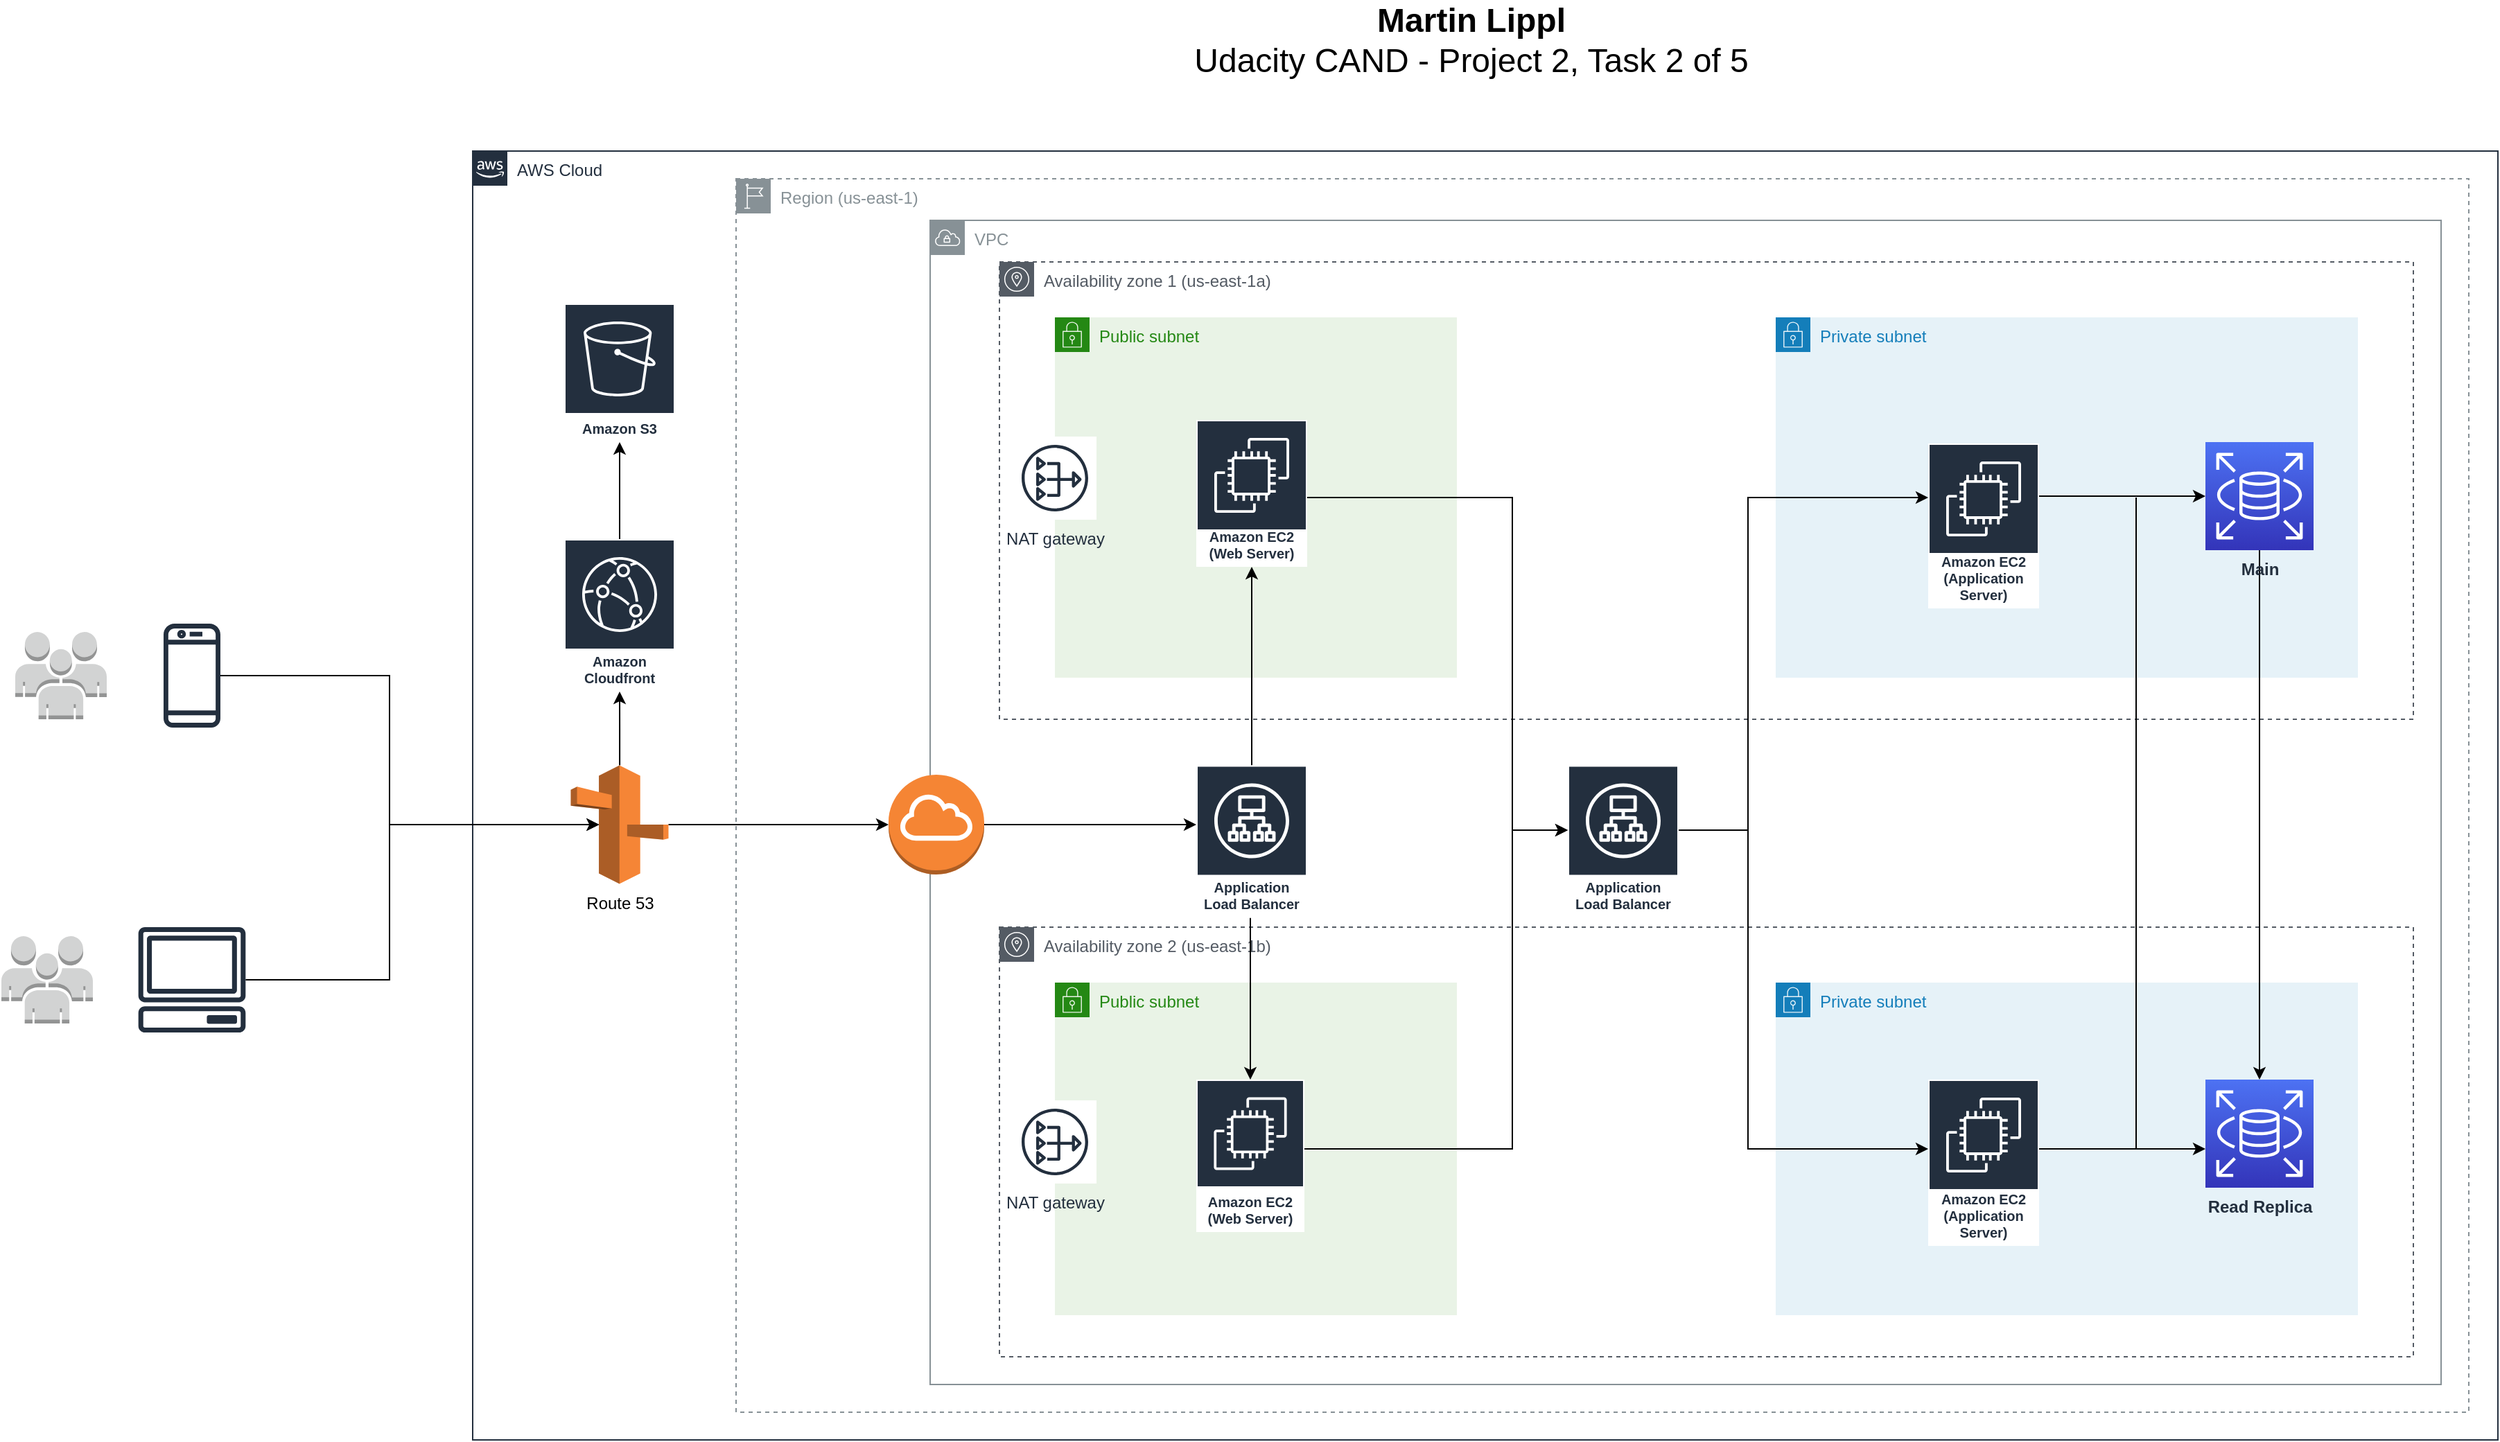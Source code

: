 <mxfile version="13.9.9" type="device"><diagram id="vCxoBxFbt8j2XZeoxxdq" name="Seite-1"><mxGraphModel dx="2858" dy="2343" grid="1" gridSize="10" guides="1" tooltips="1" connect="1" arrows="1" fold="1" page="1" pageScale="1" pageWidth="827" pageHeight="1169" math="0" shadow="0"><root><mxCell id="0"/><mxCell id="1" parent="0"/><mxCell id="AXmqB7HKqnvRL_5yinR9-2" value="AWS Cloud" style="points=[[0,0],[0.25,0],[0.5,0],[0.75,0],[1,0],[1,0.25],[1,0.5],[1,0.75],[1,1],[0.75,1],[0.5,1],[0.25,1],[0,1],[0,0.75],[0,0.5],[0,0.25]];outlineConnect=0;gradientColor=none;html=1;whiteSpace=wrap;fontSize=12;fontStyle=0;shape=mxgraph.aws4.group;grIcon=mxgraph.aws4.group_aws_cloud_alt;strokeColor=#232F3E;fillColor=none;verticalAlign=top;align=left;spacingLeft=30;fontColor=#232F3E;dashed=0;" parent="1" vertex="1"><mxGeometry x="-220" y="50" width="1461" height="930" as="geometry"/></mxCell><mxCell id="AXmqB7HKqnvRL_5yinR9-1" value="Region (us-east-1)" style="outlineConnect=0;gradientColor=none;html=1;whiteSpace=wrap;fontSize=12;fontStyle=0;shape=mxgraph.aws4.group;grIcon=mxgraph.aws4.group_region;strokeColor=#879196;fillColor=none;verticalAlign=top;align=left;spacingLeft=30;fontColor=#879196;dashed=1;" parent="1" vertex="1"><mxGeometry x="-30" y="70" width="1250" height="890" as="geometry"/></mxCell><mxCell id="qZ1vwdnD0bLBdPy5MXWT-5" value="VPC" style="outlineConnect=0;gradientColor=none;html=1;whiteSpace=wrap;fontSize=12;fontStyle=0;shape=mxgraph.aws4.group;grIcon=mxgraph.aws4.group_vpc;strokeColor=#879196;fillColor=none;verticalAlign=top;align=left;spacingLeft=30;fontColor=#879196;dashed=0;" parent="1" vertex="1"><mxGeometry x="110" y="100" width="1090" height="840" as="geometry"/></mxCell><mxCell id="fI2tNR_P9Hopi8W9nrvC-7" value="Availability zone 2 (us-east-1b)" style="outlineConnect=0;gradientColor=none;html=1;whiteSpace=wrap;fontSize=12;fontStyle=0;shape=mxgraph.aws4.group;grIcon=mxgraph.aws4.group_availability_zone;strokeColor=#545B64;fillColor=none;verticalAlign=top;align=left;spacingLeft=30;fontColor=#545B64;dashed=1;" parent="1" vertex="1"><mxGeometry x="160" y="610" width="1020" height="310" as="geometry"/></mxCell><mxCell id="fI2tNR_P9Hopi8W9nrvC-6" value="Availability zone 1 (us-east-1a)" style="outlineConnect=0;gradientColor=none;html=1;whiteSpace=wrap;fontSize=12;fontStyle=0;shape=mxgraph.aws4.group;grIcon=mxgraph.aws4.group_availability_zone;strokeColor=#545B64;fillColor=none;verticalAlign=top;align=left;spacingLeft=30;fontColor=#545B64;dashed=1;" parent="1" vertex="1"><mxGeometry x="160" y="130" width="1020" height="330" as="geometry"/></mxCell><mxCell id="qZ1vwdnD0bLBdPy5MXWT-6" value="Public subnet" style="points=[[0,0],[0.25,0],[0.5,0],[0.75,0],[1,0],[1,0.25],[1,0.5],[1,0.75],[1,1],[0.75,1],[0.5,1],[0.25,1],[0,1],[0,0.75],[0,0.5],[0,0.25]];outlineConnect=0;gradientColor=none;html=1;whiteSpace=wrap;fontSize=12;fontStyle=0;shape=mxgraph.aws4.group;grIcon=mxgraph.aws4.group_security_group;grStroke=0;strokeColor=#248814;fillColor=#E9F3E6;verticalAlign=top;align=left;spacingLeft=30;fontColor=#248814;dashed=0;" parent="1" vertex="1"><mxGeometry x="200" y="170" width="290" height="260" as="geometry"/></mxCell><mxCell id="qZ1vwdnD0bLBdPy5MXWT-7" value="Public subnet" style="points=[[0,0],[0.25,0],[0.5,0],[0.75,0],[1,0],[1,0.25],[1,0.5],[1,0.75],[1,1],[0.75,1],[0.5,1],[0.25,1],[0,1],[0,0.75],[0,0.5],[0,0.25]];outlineConnect=0;gradientColor=none;html=1;whiteSpace=wrap;fontSize=12;fontStyle=0;shape=mxgraph.aws4.group;grIcon=mxgraph.aws4.group_security_group;grStroke=0;strokeColor=#248814;fillColor=#E9F3E6;verticalAlign=top;align=left;spacingLeft=30;fontColor=#248814;dashed=0;" parent="1" vertex="1"><mxGeometry x="200" y="650" width="290" height="240" as="geometry"/></mxCell><mxCell id="qZ1vwdnD0bLBdPy5MXWT-8" value="Private subnet" style="points=[[0,0],[0.25,0],[0.5,0],[0.75,0],[1,0],[1,0.25],[1,0.5],[1,0.75],[1,1],[0.75,1],[0.5,1],[0.25,1],[0,1],[0,0.75],[0,0.5],[0,0.25]];outlineConnect=0;gradientColor=none;html=1;whiteSpace=wrap;fontSize=12;fontStyle=0;shape=mxgraph.aws4.group;grIcon=mxgraph.aws4.group_security_group;grStroke=0;strokeColor=#147EBA;fillColor=#E6F2F8;verticalAlign=top;align=left;spacingLeft=30;fontColor=#147EBA;dashed=0;" parent="1" vertex="1"><mxGeometry x="720" y="170" width="420" height="260" as="geometry"/></mxCell><mxCell id="qZ1vwdnD0bLBdPy5MXWT-9" value="Private subnet" style="points=[[0,0],[0.25,0],[0.5,0],[0.75,0],[1,0],[1,0.25],[1,0.5],[1,0.75],[1,1],[0.75,1],[0.5,1],[0.25,1],[0,1],[0,0.75],[0,0.5],[0,0.25]];outlineConnect=0;gradientColor=none;html=1;whiteSpace=wrap;fontSize=12;fontStyle=0;shape=mxgraph.aws4.group;grIcon=mxgraph.aws4.group_security_group;grStroke=0;strokeColor=#147EBA;fillColor=#E6F2F8;verticalAlign=top;align=left;spacingLeft=30;fontColor=#147EBA;dashed=0;" parent="1" vertex="1"><mxGeometry x="720" y="650" width="420" height="240" as="geometry"/></mxCell><mxCell id="_Ro99uCYv569HIiRUcaA-17" value="" style="edgeStyle=orthogonalEdgeStyle;rounded=0;orthogonalLoop=1;jettySize=auto;html=1;" edge="1" parent="1" source="fI2tNR_P9Hopi8W9nrvC-3" target="_Ro99uCYv569HIiRUcaA-6"><mxGeometry relative="1" as="geometry"/></mxCell><mxCell id="_Ro99uCYv569HIiRUcaA-18" value="" style="edgeStyle=orthogonalEdgeStyle;rounded=0;orthogonalLoop=1;jettySize=auto;html=1;" edge="1" parent="1" source="fI2tNR_P9Hopi8W9nrvC-3" target="_Ro99uCYv569HIiRUcaA-16"><mxGeometry relative="1" as="geometry"><Array as="points"><mxPoint x="341" y="630"/><mxPoint x="341" y="630"/></Array></mxGeometry></mxCell><mxCell id="fI2tNR_P9Hopi8W9nrvC-3" value="Application Load Balancer" style="outlineConnect=0;fontColor=#232F3E;gradientColor=none;strokeColor=#ffffff;fillColor=#232F3E;dashed=0;verticalLabelPosition=middle;verticalAlign=bottom;align=center;html=1;whiteSpace=wrap;fontSize=10;fontStyle=1;spacing=3;shape=mxgraph.aws4.productIcon;prIcon=mxgraph.aws4.application_load_balancer;" parent="1" vertex="1"><mxGeometry x="302" y="493.25" width="80" height="110" as="geometry"/></mxCell><mxCell id="_Ro99uCYv569HIiRUcaA-26" value="" style="edgeStyle=orthogonalEdgeStyle;rounded=0;orthogonalLoop=1;jettySize=auto;html=1;" edge="1" parent="1" source="fI2tNR_P9Hopi8W9nrvC-17" target="_Ro99uCYv569HIiRUcaA-19"><mxGeometry relative="1" as="geometry"><mxPoint x="710" y="548.25" as="targetPoint"/><Array as="points"><mxPoint x="700" y="540"/><mxPoint x="700" y="300"/></Array></mxGeometry></mxCell><mxCell id="_Ro99uCYv569HIiRUcaA-28" value="" style="edgeStyle=orthogonalEdgeStyle;rounded=0;orthogonalLoop=1;jettySize=auto;html=1;" edge="1" parent="1" source="fI2tNR_P9Hopi8W9nrvC-17" target="_Ro99uCYv569HIiRUcaA-7"><mxGeometry relative="1" as="geometry"><mxPoint x="710" y="548.25" as="targetPoint"/><Array as="points"><mxPoint x="700" y="540"/><mxPoint x="700" y="770"/></Array></mxGeometry></mxCell><mxCell id="fI2tNR_P9Hopi8W9nrvC-17" value="Application Load Balancer" style="outlineConnect=0;fontColor=#232F3E;gradientColor=none;strokeColor=#ffffff;fillColor=#232F3E;dashed=0;verticalLabelPosition=middle;verticalAlign=bottom;align=center;html=1;whiteSpace=wrap;fontSize=10;fontStyle=1;spacing=3;shape=mxgraph.aws4.productIcon;prIcon=mxgraph.aws4.application_load_balancer;" parent="1" vertex="1"><mxGeometry x="570" y="493.25" width="80" height="110" as="geometry"/></mxCell><mxCell id="AXmqB7HKqnvRL_5yinR9-14" style="edgeStyle=orthogonalEdgeStyle;rounded=0;orthogonalLoop=1;jettySize=auto;html=1;" parent="1" source="AXmqB7HKqnvRL_5yinR9-3" target="AXmqB7HKqnvRL_5yinR9-4" edge="1"><mxGeometry relative="1" as="geometry"/></mxCell><mxCell id="AXmqB7HKqnvRL_5yinR9-3" value="&lt;b&gt;Main&lt;/b&gt;" style="outlineConnect=0;fontColor=#232F3E;gradientColor=#4D72F3;gradientDirection=north;fillColor=#3334B9;strokeColor=#ffffff;dashed=0;verticalLabelPosition=bottom;verticalAlign=top;align=center;html=1;fontSize=12;fontStyle=0;aspect=fixed;shape=mxgraph.aws4.resourceIcon;resIcon=mxgraph.aws4.rds;" parent="1" vertex="1"><mxGeometry x="1030" y="260" width="78" height="78" as="geometry"/></mxCell><mxCell id="AXmqB7HKqnvRL_5yinR9-4" value="&lt;b&gt;Read Replica&lt;/b&gt;" style="outlineConnect=0;fontColor=#232F3E;gradientColor=#4D72F3;gradientDirection=north;fillColor=#3334B9;strokeColor=#ffffff;dashed=0;verticalLabelPosition=bottom;verticalAlign=top;align=center;html=1;fontSize=12;fontStyle=0;aspect=fixed;shape=mxgraph.aws4.resourceIcon;resIcon=mxgraph.aws4.rds;" parent="1" vertex="1"><mxGeometry x="1030" y="720" width="78" height="78" as="geometry"/></mxCell><mxCell id="_Ro99uCYv569HIiRUcaA-11" value="" style="edgeStyle=orthogonalEdgeStyle;rounded=0;orthogonalLoop=1;jettySize=auto;html=1;" edge="1" parent="1" source="AXmqB7HKqnvRL_5yinR9-9" target="_Ro99uCYv569HIiRUcaA-10"><mxGeometry relative="1" as="geometry"/></mxCell><mxCell id="AXmqB7HKqnvRL_5yinR9-9" value="Amazon Cloudfront" style="outlineConnect=0;fontColor=#232F3E;gradientColor=none;strokeColor=#ffffff;fillColor=#232F3E;dashed=0;verticalLabelPosition=middle;verticalAlign=bottom;align=center;html=1;whiteSpace=wrap;fontSize=10;fontStyle=1;spacing=3;shape=mxgraph.aws4.productIcon;prIcon=mxgraph.aws4.cloudfront;" parent="1" vertex="1"><mxGeometry x="-154" y="330" width="80" height="110" as="geometry"/></mxCell><mxCell id="AXmqB7HKqnvRL_5yinR9-10" value="" style="outlineConnect=0;dashed=0;verticalLabelPosition=bottom;verticalAlign=top;align=center;html=1;shape=mxgraph.aws3.users;fillColor=#D2D3D3;gradientColor=none;" parent="1" vertex="1"><mxGeometry x="-550" y="397" width="66" height="63" as="geometry"/></mxCell><mxCell id="_Ro99uCYv569HIiRUcaA-13" value="" style="edgeStyle=orthogonalEdgeStyle;rounded=0;orthogonalLoop=1;jettySize=auto;html=1;entryX=0;entryY=0.5;entryDx=0;entryDy=0;entryPerimeter=0;" edge="1" parent="1" source="AXmqB7HKqnvRL_5yinR9-11" target="_Ro99uCYv569HIiRUcaA-12"><mxGeometry relative="1" as="geometry"/></mxCell><mxCell id="_Ro99uCYv569HIiRUcaA-14" value="" style="edgeStyle=orthogonalEdgeStyle;rounded=0;orthogonalLoop=1;jettySize=auto;html=1;" edge="1" parent="1" source="AXmqB7HKqnvRL_5yinR9-11" target="AXmqB7HKqnvRL_5yinR9-9"><mxGeometry relative="1" as="geometry"/></mxCell><mxCell id="AXmqB7HKqnvRL_5yinR9-11" value="Route 53" style="outlineConnect=0;dashed=0;verticalLabelPosition=bottom;verticalAlign=top;align=center;html=1;shape=mxgraph.aws3.route_53;fillColor=#F58536;gradientColor=none;" parent="1" vertex="1"><mxGeometry x="-149.25" y="493.25" width="70.5" height="85.5" as="geometry"/></mxCell><mxCell id="_Ro99uCYv569HIiRUcaA-5" value="Martin Lippl&lt;br&gt;&lt;span style=&quot;font-weight: normal&quot;&gt;Udacity CAND - Project 2, Task 2 of 5&lt;/span&gt;" style="text;strokeColor=none;fillColor=none;html=1;fontSize=24;fontStyle=1;verticalAlign=middle;align=center;" vertex="1" parent="1"><mxGeometry x="450" y="-50" width="100" height="40" as="geometry"/></mxCell><mxCell id="_Ro99uCYv569HIiRUcaA-23" value="" style="edgeStyle=orthogonalEdgeStyle;rounded=0;orthogonalLoop=1;jettySize=auto;html=1;" edge="1" parent="1" source="_Ro99uCYv569HIiRUcaA-6" target="fI2tNR_P9Hopi8W9nrvC-17"><mxGeometry relative="1" as="geometry"><mxPoint x="530" y="294" as="targetPoint"/><Array as="points"><mxPoint x="530" y="300"/><mxPoint x="530" y="540"/></Array></mxGeometry></mxCell><mxCell id="_Ro99uCYv569HIiRUcaA-6" value="Amazon EC2&lt;br&gt;(Web Server)" style="outlineConnect=0;fontColor=#232F3E;gradientColor=none;strokeColor=#ffffff;fillColor=#232F3E;dashed=0;verticalLabelPosition=middle;verticalAlign=bottom;align=center;html=1;whiteSpace=wrap;fontSize=10;fontStyle=1;spacing=3;shape=mxgraph.aws4.productIcon;prIcon=mxgraph.aws4.ec2;" vertex="1" parent="1"><mxGeometry x="302" y="244" width="80" height="106" as="geometry"/></mxCell><mxCell id="_Ro99uCYv569HIiRUcaA-45" value="" style="edgeStyle=orthogonalEdgeStyle;rounded=0;orthogonalLoop=1;jettySize=auto;html=1;" edge="1" parent="1" source="_Ro99uCYv569HIiRUcaA-7" target="AXmqB7HKqnvRL_5yinR9-4"><mxGeometry relative="1" as="geometry"><mxPoint x="990" y="770" as="targetPoint"/><Array as="points"><mxPoint x="970" y="770"/><mxPoint x="970" y="770"/></Array></mxGeometry></mxCell><mxCell id="_Ro99uCYv569HIiRUcaA-7" value="Amazon EC2&lt;br&gt;(Application Server)" style="outlineConnect=0;fontColor=#232F3E;gradientColor=none;strokeColor=#ffffff;fillColor=#232F3E;dashed=0;verticalLabelPosition=middle;verticalAlign=bottom;align=center;html=1;whiteSpace=wrap;fontSize=10;fontStyle=1;spacing=3;shape=mxgraph.aws4.productIcon;prIcon=mxgraph.aws4.ec2;" vertex="1" parent="1"><mxGeometry x="830" y="720" width="80" height="120" as="geometry"/></mxCell><mxCell id="_Ro99uCYv569HIiRUcaA-10" value="Amazon S3" style="outlineConnect=0;fontColor=#232F3E;gradientColor=none;strokeColor=#ffffff;fillColor=#232F3E;dashed=0;verticalLabelPosition=middle;verticalAlign=bottom;align=center;html=1;whiteSpace=wrap;fontSize=10;fontStyle=1;spacing=3;shape=mxgraph.aws4.productIcon;prIcon=mxgraph.aws4.s3;" vertex="1" parent="1"><mxGeometry x="-154" y="160" width="80" height="100" as="geometry"/></mxCell><mxCell id="_Ro99uCYv569HIiRUcaA-15" value="" style="edgeStyle=orthogonalEdgeStyle;rounded=0;orthogonalLoop=1;jettySize=auto;html=1;" edge="1" parent="1" source="_Ro99uCYv569HIiRUcaA-12" target="fI2tNR_P9Hopi8W9nrvC-3"><mxGeometry relative="1" as="geometry"><Array as="points"><mxPoint x="230" y="536"/><mxPoint x="230" y="536"/></Array></mxGeometry></mxCell><mxCell id="_Ro99uCYv569HIiRUcaA-12" value="" style="outlineConnect=0;dashed=0;verticalLabelPosition=bottom;verticalAlign=top;align=center;html=1;shape=mxgraph.aws3.internet_gateway;fillColor=#F58534;gradientColor=none;" vertex="1" parent="1"><mxGeometry x="80" y="500" width="69" height="72" as="geometry"/></mxCell><mxCell id="_Ro99uCYv569HIiRUcaA-30" value="" style="edgeStyle=orthogonalEdgeStyle;rounded=0;orthogonalLoop=1;jettySize=auto;html=1;" edge="1" parent="1" source="_Ro99uCYv569HIiRUcaA-16" target="fI2tNR_P9Hopi8W9nrvC-17"><mxGeometry relative="1" as="geometry"><mxPoint x="439" y="770" as="targetPoint"/><Array as="points"><mxPoint x="530" y="770"/><mxPoint x="530" y="540"/></Array></mxGeometry></mxCell><mxCell id="_Ro99uCYv569HIiRUcaA-16" value="Amazon EC2&lt;br&gt;(Web Server)" style="outlineConnect=0;fontColor=#232F3E;gradientColor=none;strokeColor=#ffffff;fillColor=#232F3E;dashed=0;verticalLabelPosition=middle;verticalAlign=bottom;align=center;html=1;whiteSpace=wrap;fontSize=10;fontStyle=1;spacing=3;shape=mxgraph.aws4.productIcon;prIcon=mxgraph.aws4.ec2;" vertex="1" parent="1"><mxGeometry x="302" y="720" width="78" height="110" as="geometry"/></mxCell><mxCell id="_Ro99uCYv569HIiRUcaA-32" value="" style="edgeStyle=orthogonalEdgeStyle;rounded=0;orthogonalLoop=1;jettySize=auto;html=1;" edge="1" parent="1" source="_Ro99uCYv569HIiRUcaA-19" target="AXmqB7HKqnvRL_5yinR9-3"><mxGeometry relative="1" as="geometry"><mxPoint x="970" y="311" as="targetPoint"/><Array as="points"><mxPoint x="940" y="299"/><mxPoint x="940" y="299"/></Array></mxGeometry></mxCell><mxCell id="_Ro99uCYv569HIiRUcaA-19" value="Amazon EC2&lt;br&gt;(Application Server)" style="outlineConnect=0;fontColor=#232F3E;gradientColor=none;strokeColor=#ffffff;fillColor=#232F3E;dashed=0;verticalLabelPosition=middle;verticalAlign=bottom;align=center;html=1;whiteSpace=wrap;fontSize=10;fontStyle=1;spacing=3;shape=mxgraph.aws4.productIcon;prIcon=mxgraph.aws4.ec2;" vertex="1" parent="1"><mxGeometry x="830" y="261" width="80" height="119" as="geometry"/></mxCell><mxCell id="_Ro99uCYv569HIiRUcaA-20" value="NAT gateway" style="outlineConnect=0;fontColor=#232F3E;gradientColor=none;strokeColor=#232F3E;fillColor=#ffffff;dashed=0;verticalLabelPosition=bottom;verticalAlign=top;align=center;html=1;fontSize=12;fontStyle=0;aspect=fixed;shape=mxgraph.aws4.resourceIcon;resIcon=mxgraph.aws4.nat_gateway;" vertex="1" parent="1"><mxGeometry x="170" y="256" width="60" height="60" as="geometry"/></mxCell><mxCell id="_Ro99uCYv569HIiRUcaA-21" value="NAT gateway" style="outlineConnect=0;fontColor=#232F3E;gradientColor=none;strokeColor=#232F3E;fillColor=#ffffff;dashed=0;verticalLabelPosition=bottom;verticalAlign=top;align=center;html=1;fontSize=12;fontStyle=0;aspect=fixed;shape=mxgraph.aws4.resourceIcon;resIcon=mxgraph.aws4.nat_gateway;" vertex="1" parent="1"><mxGeometry x="170" y="735" width="60" height="60" as="geometry"/></mxCell><mxCell id="_Ro99uCYv569HIiRUcaA-48" value="" style="endArrow=none;html=1;" edge="1" parent="1"><mxGeometry width="50" height="50" relative="1" as="geometry"><mxPoint x="980" y="770" as="sourcePoint"/><mxPoint x="980" y="300" as="targetPoint"/></mxGeometry></mxCell><mxCell id="_Ro99uCYv569HIiRUcaA-59" value="" style="edgeStyle=orthogonalEdgeStyle;rounded=0;orthogonalLoop=1;jettySize=auto;html=1;entryX=0.29;entryY=0.5;entryDx=0;entryDy=0;entryPerimeter=0;" edge="1" parent="1" source="_Ro99uCYv569HIiRUcaA-51" target="AXmqB7HKqnvRL_5yinR9-11"><mxGeometry relative="1" as="geometry"><mxPoint x="-361.5" y="428.5" as="targetPoint"/><Array as="points"><mxPoint x="-280" y="428"/><mxPoint x="-280" y="536"/></Array></mxGeometry></mxCell><mxCell id="_Ro99uCYv569HIiRUcaA-51" value="" style="outlineConnect=0;fontColor=#232F3E;gradientColor=none;fillColor=#232F3E;strokeColor=none;dashed=0;verticalLabelPosition=bottom;verticalAlign=top;align=center;html=1;fontSize=12;fontStyle=0;aspect=fixed;pointerEvents=1;shape=mxgraph.aws4.mobile_client;" vertex="1" parent="1"><mxGeometry x="-443" y="389.5" width="41" height="78" as="geometry"/></mxCell><mxCell id="_Ro99uCYv569HIiRUcaA-57" value="" style="edgeStyle=orthogonalEdgeStyle;rounded=0;orthogonalLoop=1;jettySize=auto;html=1;entryX=0.29;entryY=0.5;entryDx=0;entryDy=0;entryPerimeter=0;" edge="1" parent="1" source="_Ro99uCYv569HIiRUcaA-52" target="AXmqB7HKqnvRL_5yinR9-11"><mxGeometry relative="1" as="geometry"><mxPoint x="-324.5" y="648" as="targetPoint"/><Array as="points"><mxPoint x="-280" y="648"/><mxPoint x="-280" y="536"/></Array></mxGeometry></mxCell><mxCell id="_Ro99uCYv569HIiRUcaA-52" value="" style="outlineConnect=0;fontColor=#232F3E;gradientColor=none;fillColor=#232F3E;strokeColor=none;dashed=0;verticalLabelPosition=bottom;verticalAlign=top;align=center;html=1;fontSize=12;fontStyle=0;aspect=fixed;pointerEvents=1;shape=mxgraph.aws4.client;" vertex="1" parent="1"><mxGeometry x="-461.5" y="610" width="78" height="76" as="geometry"/></mxCell><mxCell id="_Ro99uCYv569HIiRUcaA-53" value="" style="outlineConnect=0;dashed=0;verticalLabelPosition=bottom;verticalAlign=top;align=center;html=1;shape=mxgraph.aws3.users;fillColor=#D2D3D3;gradientColor=none;" vertex="1" parent="1"><mxGeometry x="-560" y="616.5" width="66" height="63" as="geometry"/></mxCell></root></mxGraphModel></diagram></mxfile>